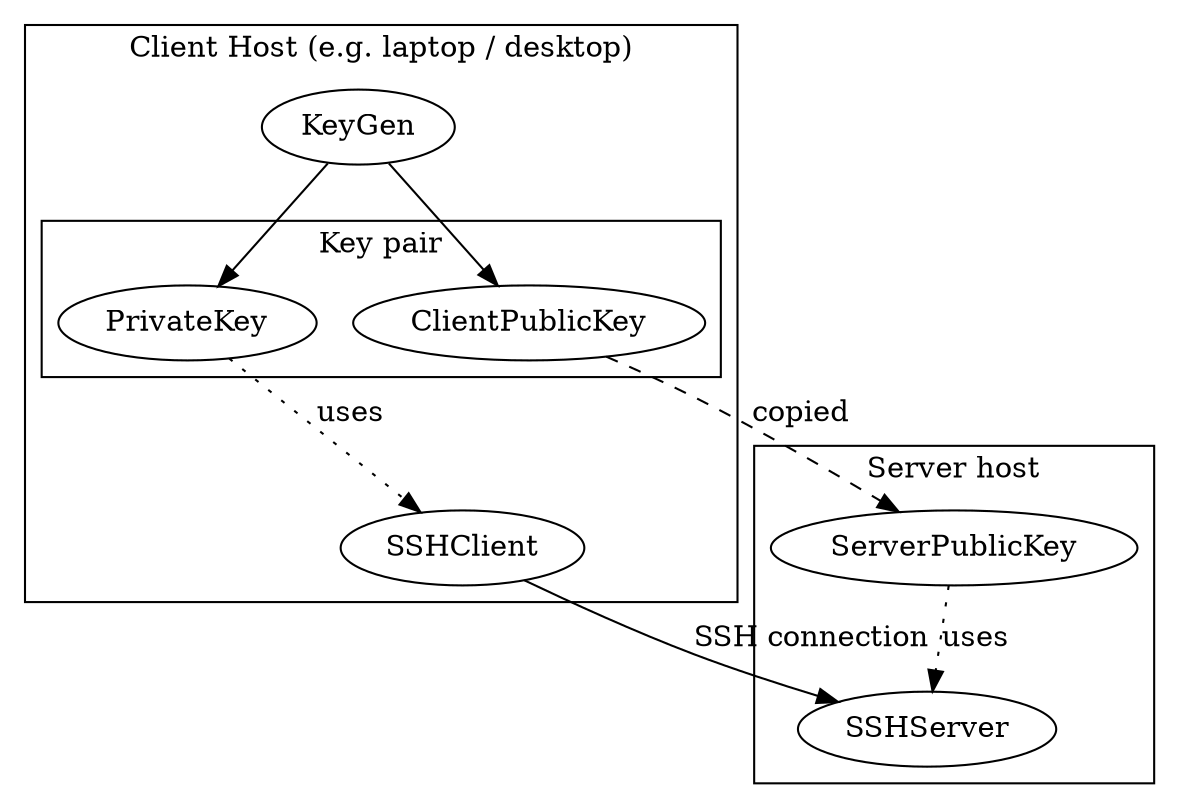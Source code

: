 digraph G {

	subgraph cluster_client {
		 label="Client Host (e.g. laptop / desktop)";
		 SSHClient;
		 subgraph cluster_keypair {
		 label="Key pair";
		 PrivateKey;
		 ClientPublicKey;
		 }
		 KeyGen;
		 KeyGen -> PrivateKey;
		 KeyGen -> ClientPublicKey;
		 
	}

	subgraph cluster_server {
		 label="Server host";
		 SSHServer;
 		 ServerPublicKey;
	}

	SSHClient -> SSHServer [ label="SSH connection" ];
	ServerPublicKey -> SSHServer [ style=dotted, label="uses" ];
	PrivateKey -> SSHClient [style=dotted, label="uses"];
	ClientPublicKey -> ServerPublicKey [style=dashed, label="copied"];

}